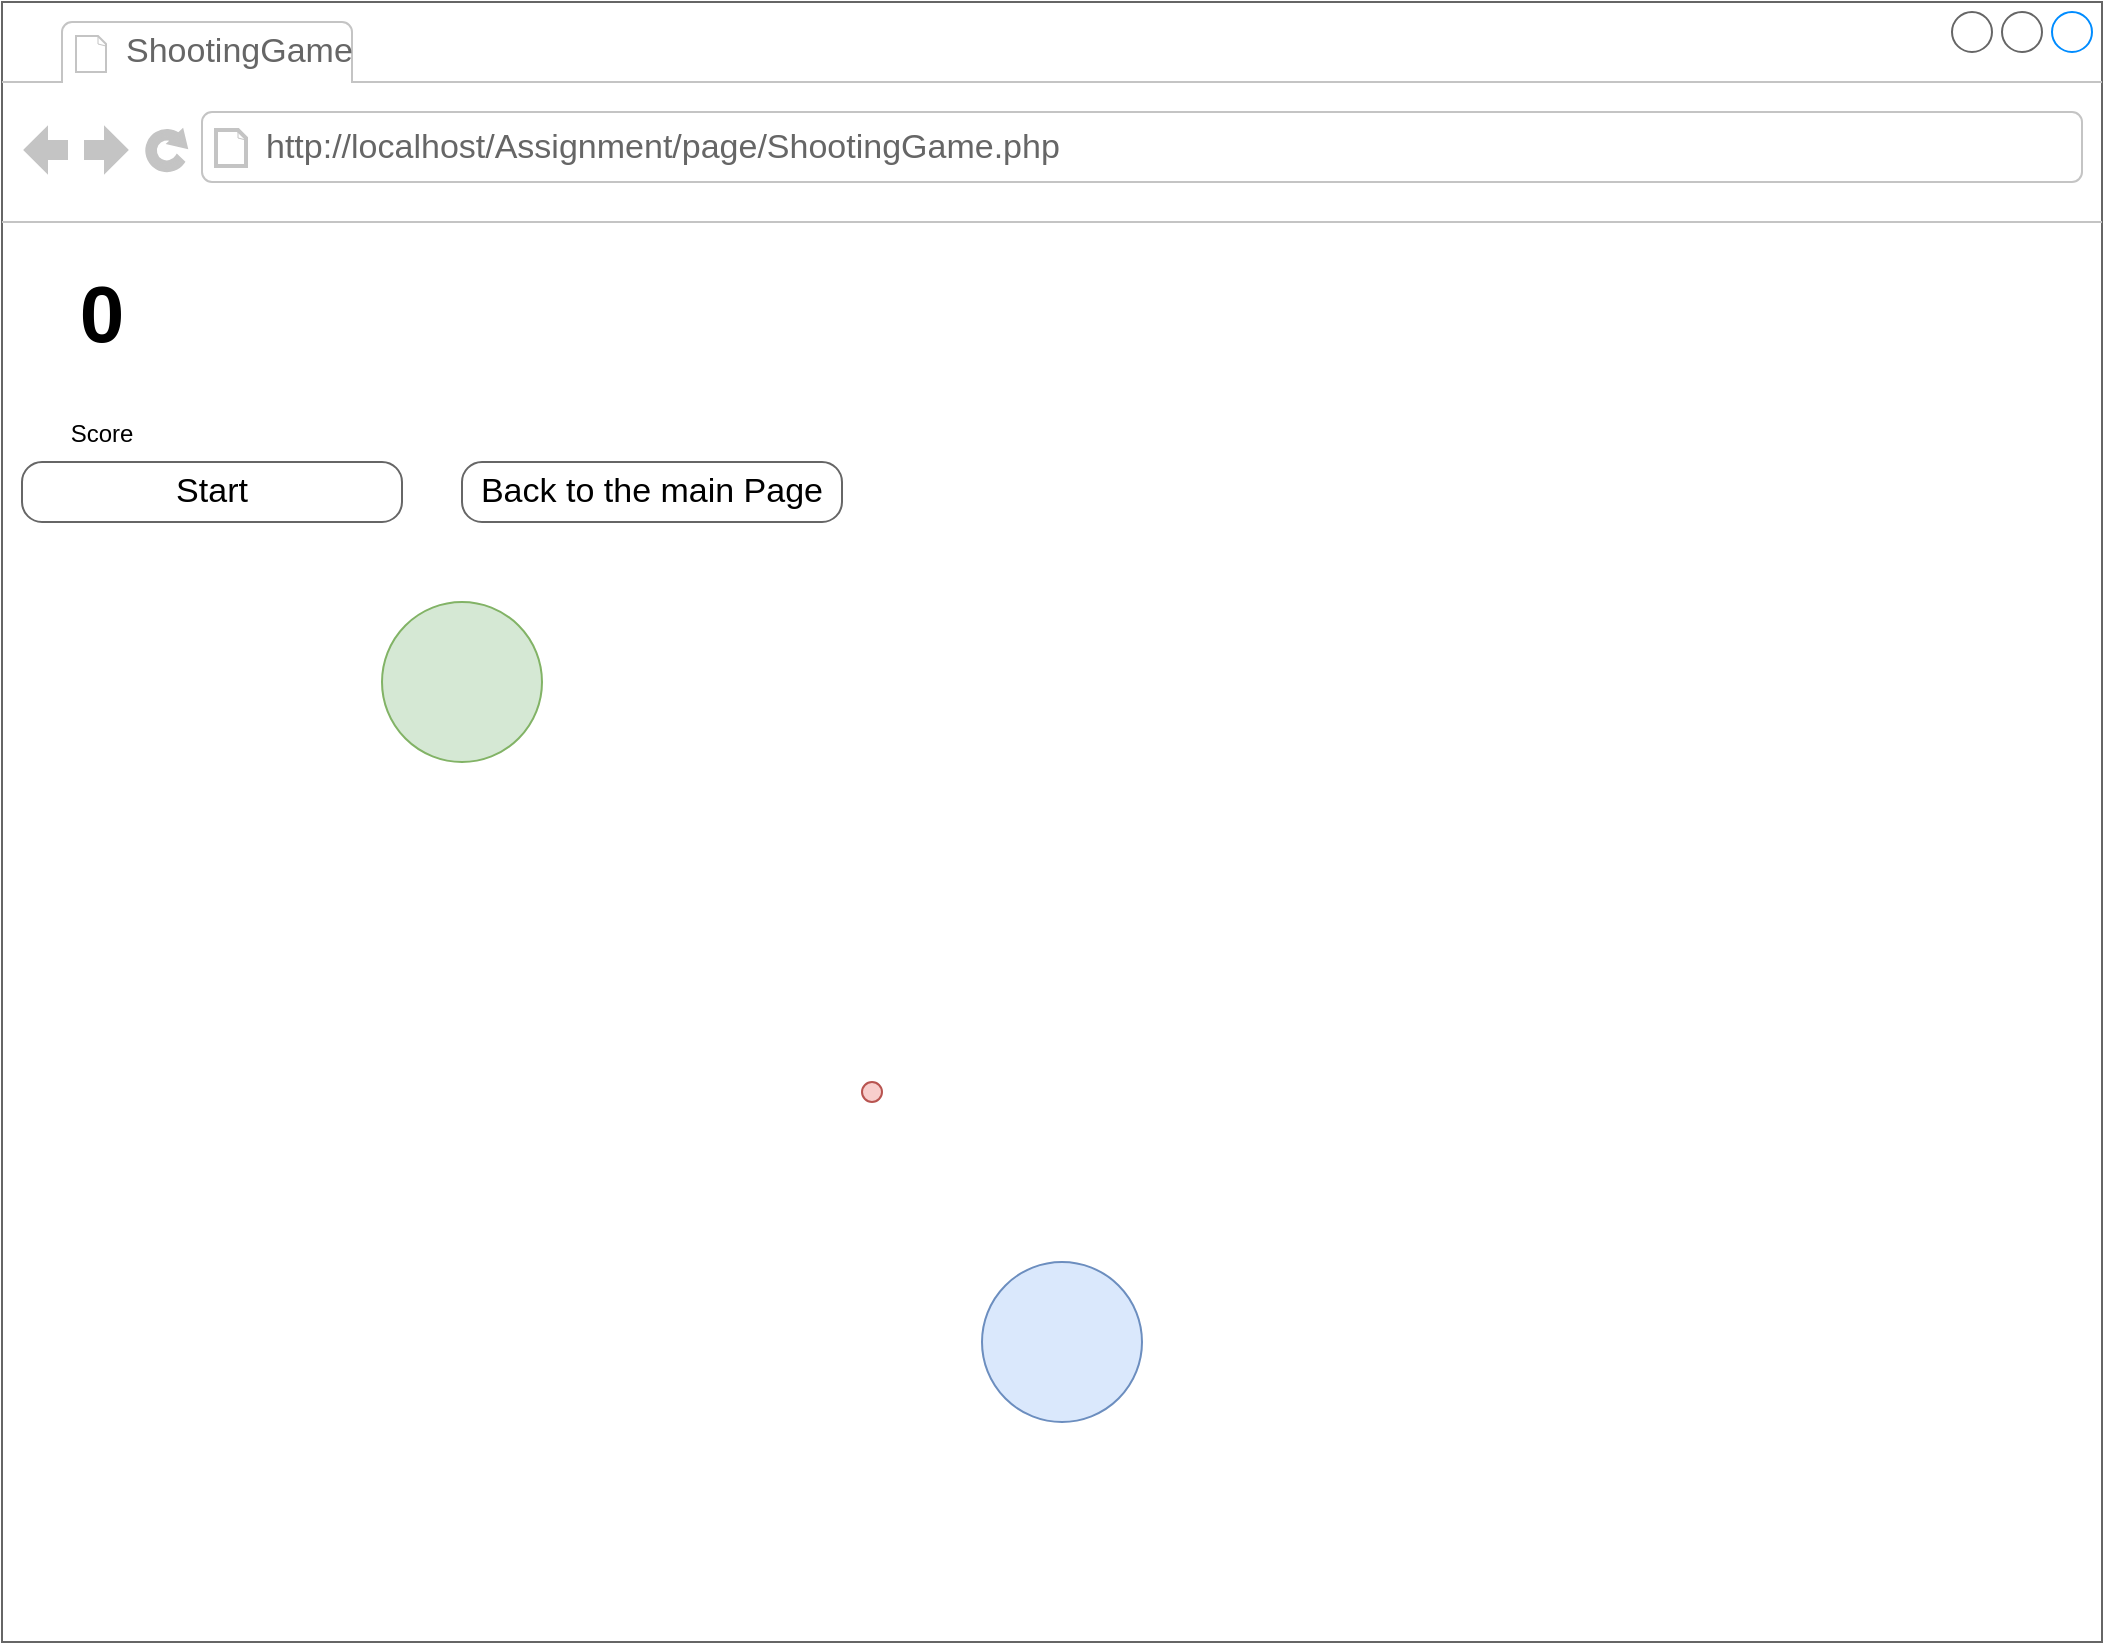<mxfile version="20.7.4" type="device"><diagram name="Page-1" id="2cc2dc42-3aac-f2a9-1cec-7a8b7cbee084"><mxGraphModel dx="1572" dy="845" grid="1" gridSize="10" guides="1" tooltips="1" connect="1" arrows="1" fold="1" page="1" pageScale="1" pageWidth="1100" pageHeight="850" background="#ffffff" math="0" shadow="0"><root><mxCell id="0"/><mxCell id="1" parent="0"/><mxCell id="7026571954dc6520-1" value="" style="strokeWidth=1;shadow=0;dashed=0;align=center;html=1;shape=mxgraph.mockup.containers.browserWindow;rSize=0;strokeColor=#666666;mainText=,;recursiveResize=0;rounded=0;labelBackgroundColor=none;fontFamily=Verdana;fontSize=12" parent="1" vertex="1"><mxGeometry x="-160" y="20" width="1050" height="820" as="geometry"/></mxCell><mxCell id="7026571954dc6520-2" value="ShootingGame" style="strokeWidth=1;shadow=0;dashed=0;align=center;html=1;shape=mxgraph.mockup.containers.anchor;fontSize=17;fontColor=#666666;align=left;" parent="7026571954dc6520-1" vertex="1"><mxGeometry x="60" y="12" width="110" height="26" as="geometry"/></mxCell><mxCell id="7026571954dc6520-3" value="http://localhost/Assignment/page/ShootingGame.php" style="strokeWidth=1;shadow=0;dashed=0;align=center;html=1;shape=mxgraph.mockup.containers.anchor;rSize=0;fontSize=17;fontColor=#666666;align=left;" parent="7026571954dc6520-1" vertex="1"><mxGeometry x="130" y="60" width="450" height="26" as="geometry"/></mxCell><mxCell id="7026571954dc6520-18" value="Start" style="strokeWidth=1;shadow=0;dashed=0;align=center;html=1;shape=mxgraph.mockup.buttons.button;strokeColor=#666666;mainText=;buttonStyle=round;fontSize=17;fontStyle=0;fillColor=none;whiteSpace=wrap;rounded=0;labelBackgroundColor=none;" parent="7026571954dc6520-1" vertex="1"><mxGeometry x="10" y="230" width="190" height="30" as="geometry"/></mxCell><mxCell id="7026571954dc6520-19" value="Back to the main Page" style="strokeWidth=1;shadow=0;dashed=0;align=center;html=1;shape=mxgraph.mockup.buttons.button;strokeColor=#666666;mainText=;buttonStyle=round;fontSize=17;fontStyle=0;fillColor=none;whiteSpace=wrap;rounded=0;labelBackgroundColor=none;" parent="7026571954dc6520-1" vertex="1"><mxGeometry x="230" y="230" width="190" height="30" as="geometry"/></mxCell><mxCell id="0WlRaB5RZletjzBo7Kcb-1" value="&lt;b&gt;&lt;font style=&quot;font-size: 40px;&quot;&gt;0&lt;/font&gt;&lt;/b&gt;" style="text;html=1;strokeColor=none;fillColor=none;align=center;verticalAlign=middle;whiteSpace=wrap;rounded=0;" vertex="1" parent="7026571954dc6520-1"><mxGeometry x="20" y="140" width="60" height="30" as="geometry"/></mxCell><mxCell id="0WlRaB5RZletjzBo7Kcb-2" value="&lt;font style=&quot;font-size: 12px;&quot;&gt;Score&lt;/font&gt;" style="text;html=1;strokeColor=none;fillColor=none;align=center;verticalAlign=middle;whiteSpace=wrap;rounded=0;fontSize=40;" vertex="1" parent="7026571954dc6520-1"><mxGeometry x="20" y="190" width="60" height="30" as="geometry"/></mxCell><mxCell id="0WlRaB5RZletjzBo7Kcb-3" value="" style="ellipse;whiteSpace=wrap;html=1;aspect=fixed;fontSize=12;fillColor=#dae8fc;strokeColor=#6c8ebf;" vertex="1" parent="7026571954dc6520-1"><mxGeometry x="490" y="630" width="80" height="80" as="geometry"/></mxCell><mxCell id="0WlRaB5RZletjzBo7Kcb-4" value="" style="ellipse;whiteSpace=wrap;html=1;aspect=fixed;fontSize=12;fillColor=#d5e8d4;strokeColor=#82b366;" vertex="1" parent="7026571954dc6520-1"><mxGeometry x="190" y="300" width="80" height="80" as="geometry"/></mxCell><mxCell id="0WlRaB5RZletjzBo7Kcb-5" value="" style="ellipse;whiteSpace=wrap;html=1;aspect=fixed;fontSize=12;fillColor=#f8cecc;strokeColor=#b85450;" vertex="1" parent="7026571954dc6520-1"><mxGeometry x="430" y="540" width="10" height="10" as="geometry"/></mxCell></root></mxGraphModel></diagram></mxfile>
